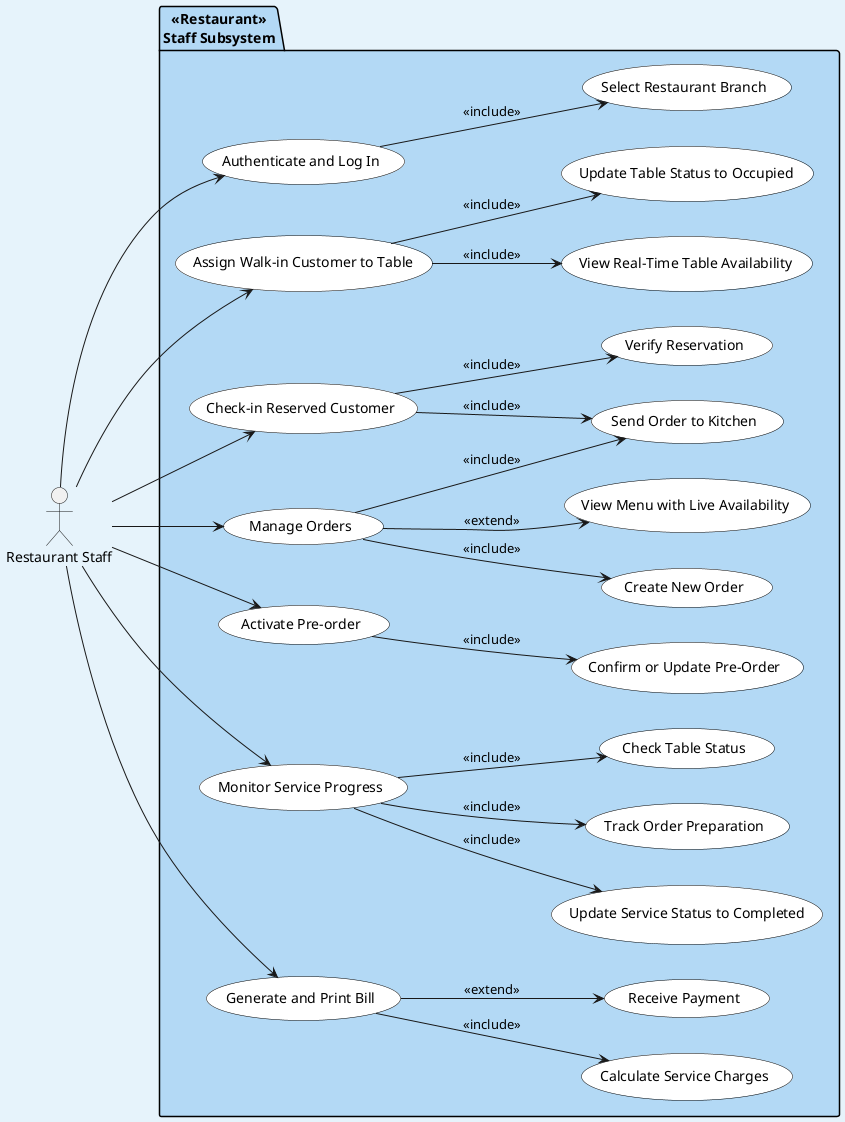 @startuml
left to right direction
skinparam backgroundColor #e6f3fb
skinparam packageBorderColor Black
skinparam packageBackgroundColor #b3d9f5
skinparam usecase {
  BackgroundColor White
  BorderColor Black
}

actor "Restaurant Staff" as Staff

package "<<Restaurant>>\nStaff Subsystem" {
    
    usecase "Authenticate and Log In" as UC1
    usecase "Select Restaurant Branch" as UC2
    usecase "Assign Walk-in Customer to Table" as UC3
    usecase "View Real-Time Table Availability" as UC4
    usecase "Update Table Status to Occupied" as UC5
    usecase "Check-in Reserved Customer" as UC6
    usecase "Verify Reservation" as UC7
    usecase "Send Order to Kitchen" as UC8
    usecase "Manage Orders" as UC9
    usecase "View Menu with Live Availability" as UC10
    usecase "Create New Order" as UC11
    usecase "Activate Pre-order" as UC12
    usecase "Confirm or Update Pre-Order" as UC13
    usecase "Monitor Service Progress" as UC14
    usecase "Track Order Preparation" as UC15
    usecase "Check Table Status" as UC16
    usecase "Generate and Print Bill" as UC17
    usecase "Calculate Service Charges" as UC18
    usecase "Receive Payment" as UC19
    usecase "Update Service Status to Completed" as UC20

    Staff --> UC1
    UC1 --> UC2 : <<include>>

    Staff --> UC3
    UC3 --> UC4 : <<include>>
    UC3 --> UC5 : <<include>>

    Staff --> UC6
    UC6 --> UC7 : <<include>>
    UC6 --> UC8 : <<include>>

    Staff --> UC9
    UC9 --> UC10 : <<extend>>
    UC9 --> UC11 : <<include>>
    UC9 --> UC8 : <<include>>

    Staff --> UC12
    UC12 --> UC13 : <<include>>

    Staff --> UC14
    UC14 --> UC15 : <<include>>
    UC14 --> UC16 : <<include>>

    Staff --> UC17
    UC17 --> UC18 : <<include>>
    UC17 --> UC19 : <<extend>>

    UC14 --> UC20 : <<include>>
}
@enduml
